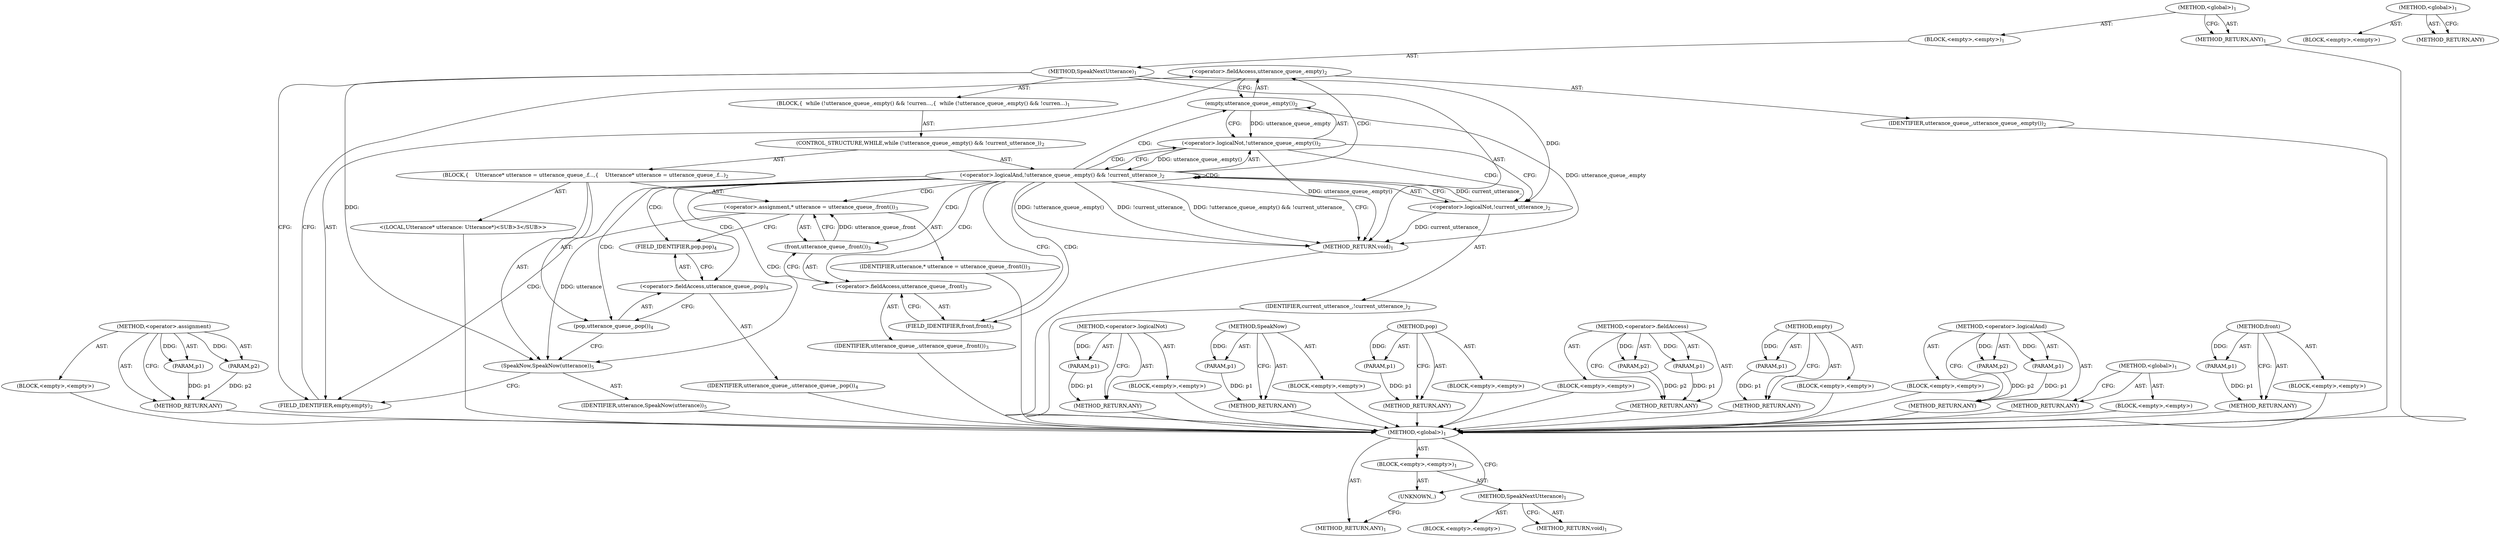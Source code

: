 digraph "&lt;global&gt;" {
vulnerable_68 [label=<(METHOD,&lt;operator&gt;.assignment)>];
vulnerable_69 [label=<(PARAM,p1)>];
vulnerable_70 [label=<(PARAM,p2)>];
vulnerable_71 [label=<(BLOCK,&lt;empty&gt;,&lt;empty&gt;)>];
vulnerable_72 [label=<(METHOD_RETURN,ANY)>];
vulnerable_6 [label=<(METHOD,&lt;global&gt;)<SUB>1</SUB>>];
vulnerable_7 [label=<(BLOCK,&lt;empty&gt;,&lt;empty&gt;)<SUB>1</SUB>>];
vulnerable_8 [label=<(METHOD,SpeakNextUtterance)<SUB>1</SUB>>];
vulnerable_9 [label=<(BLOCK,{
  while (!utterance_queue_.empty() &amp;&amp; !curren...,{
  while (!utterance_queue_.empty() &amp;&amp; !curren...)<SUB>1</SUB>>];
vulnerable_10 [label=<(CONTROL_STRUCTURE,WHILE,while (!utterance_queue_.empty() &amp;&amp; !current_utterance_))<SUB>2</SUB>>];
vulnerable_11 [label=<(&lt;operator&gt;.logicalAnd,!utterance_queue_.empty() &amp;&amp; !current_utterance_)<SUB>2</SUB>>];
vulnerable_12 [label=<(&lt;operator&gt;.logicalNot,!utterance_queue_.empty())<SUB>2</SUB>>];
vulnerable_13 [label=<(empty,utterance_queue_.empty())<SUB>2</SUB>>];
vulnerable_14 [label=<(&lt;operator&gt;.fieldAccess,utterance_queue_.empty)<SUB>2</SUB>>];
vulnerable_15 [label=<(IDENTIFIER,utterance_queue_,utterance_queue_.empty())<SUB>2</SUB>>];
vulnerable_16 [label=<(FIELD_IDENTIFIER,empty,empty)<SUB>2</SUB>>];
vulnerable_17 [label=<(&lt;operator&gt;.logicalNot,!current_utterance_)<SUB>2</SUB>>];
vulnerable_18 [label=<(IDENTIFIER,current_utterance_,!current_utterance_)<SUB>2</SUB>>];
vulnerable_19 [label=<(BLOCK,{
    Utterance* utterance = utterance_queue_.f...,{
    Utterance* utterance = utterance_queue_.f...)<SUB>2</SUB>>];
vulnerable_20 [label="<(LOCAL,Utterance* utterance: Utterance*)<SUB>3</SUB>>"];
vulnerable_21 [label=<(&lt;operator&gt;.assignment,* utterance = utterance_queue_.front())<SUB>3</SUB>>];
vulnerable_22 [label=<(IDENTIFIER,utterance,* utterance = utterance_queue_.front())<SUB>3</SUB>>];
vulnerable_23 [label=<(front,utterance_queue_.front())<SUB>3</SUB>>];
vulnerable_24 [label=<(&lt;operator&gt;.fieldAccess,utterance_queue_.front)<SUB>3</SUB>>];
vulnerable_25 [label=<(IDENTIFIER,utterance_queue_,utterance_queue_.front())<SUB>3</SUB>>];
vulnerable_26 [label=<(FIELD_IDENTIFIER,front,front)<SUB>3</SUB>>];
vulnerable_27 [label=<(pop,utterance_queue_.pop())<SUB>4</SUB>>];
vulnerable_28 [label=<(&lt;operator&gt;.fieldAccess,utterance_queue_.pop)<SUB>4</SUB>>];
vulnerable_29 [label=<(IDENTIFIER,utterance_queue_,utterance_queue_.pop())<SUB>4</SUB>>];
vulnerable_30 [label=<(FIELD_IDENTIFIER,pop,pop)<SUB>4</SUB>>];
vulnerable_31 [label=<(SpeakNow,SpeakNow(utterance))<SUB>5</SUB>>];
vulnerable_32 [label=<(IDENTIFIER,utterance,SpeakNow(utterance))<SUB>5</SUB>>];
vulnerable_33 [label=<(METHOD_RETURN,void)<SUB>1</SUB>>];
vulnerable_35 [label=<(METHOD_RETURN,ANY)<SUB>1</SUB>>];
vulnerable_55 [label=<(METHOD,&lt;operator&gt;.logicalNot)>];
vulnerable_56 [label=<(PARAM,p1)>];
vulnerable_57 [label=<(BLOCK,&lt;empty&gt;,&lt;empty&gt;)>];
vulnerable_58 [label=<(METHOD_RETURN,ANY)>];
vulnerable_81 [label=<(METHOD,SpeakNow)>];
vulnerable_82 [label=<(PARAM,p1)>];
vulnerable_83 [label=<(BLOCK,&lt;empty&gt;,&lt;empty&gt;)>];
vulnerable_84 [label=<(METHOD_RETURN,ANY)>];
vulnerable_77 [label=<(METHOD,pop)>];
vulnerable_78 [label=<(PARAM,p1)>];
vulnerable_79 [label=<(BLOCK,&lt;empty&gt;,&lt;empty&gt;)>];
vulnerable_80 [label=<(METHOD_RETURN,ANY)>];
vulnerable_63 [label=<(METHOD,&lt;operator&gt;.fieldAccess)>];
vulnerable_64 [label=<(PARAM,p1)>];
vulnerable_65 [label=<(PARAM,p2)>];
vulnerable_66 [label=<(BLOCK,&lt;empty&gt;,&lt;empty&gt;)>];
vulnerable_67 [label=<(METHOD_RETURN,ANY)>];
vulnerable_59 [label=<(METHOD,empty)>];
vulnerable_60 [label=<(PARAM,p1)>];
vulnerable_61 [label=<(BLOCK,&lt;empty&gt;,&lt;empty&gt;)>];
vulnerable_62 [label=<(METHOD_RETURN,ANY)>];
vulnerable_50 [label=<(METHOD,&lt;operator&gt;.logicalAnd)>];
vulnerable_51 [label=<(PARAM,p1)>];
vulnerable_52 [label=<(PARAM,p2)>];
vulnerable_53 [label=<(BLOCK,&lt;empty&gt;,&lt;empty&gt;)>];
vulnerable_54 [label=<(METHOD_RETURN,ANY)>];
vulnerable_44 [label=<(METHOD,&lt;global&gt;)<SUB>1</SUB>>];
vulnerable_45 [label=<(BLOCK,&lt;empty&gt;,&lt;empty&gt;)>];
vulnerable_46 [label=<(METHOD_RETURN,ANY)>];
vulnerable_73 [label=<(METHOD,front)>];
vulnerable_74 [label=<(PARAM,p1)>];
vulnerable_75 [label=<(BLOCK,&lt;empty&gt;,&lt;empty&gt;)>];
vulnerable_76 [label=<(METHOD_RETURN,ANY)>];
fixed_6 [label=<(METHOD,&lt;global&gt;)<SUB>1</SUB>>];
fixed_7 [label=<(BLOCK,&lt;empty&gt;,&lt;empty&gt;)<SUB>1</SUB>>];
fixed_8 [label=<(METHOD,SpeakNextUtterance)<SUB>1</SUB>>];
fixed_9 [label=<(BLOCK,&lt;empty&gt;,&lt;empty&gt;)>];
fixed_10 [label=<(METHOD_RETURN,void)<SUB>1</SUB>>];
fixed_12 [label=<(UNKNOWN,,)>];
fixed_13 [label=<(METHOD_RETURN,ANY)<SUB>1</SUB>>];
fixed_20 [label=<(METHOD,&lt;global&gt;)<SUB>1</SUB>>];
fixed_21 [label=<(BLOCK,&lt;empty&gt;,&lt;empty&gt;)>];
fixed_22 [label=<(METHOD_RETURN,ANY)>];
vulnerable_68 -> vulnerable_69  [key=0, label="AST: "];
vulnerable_68 -> vulnerable_69  [key=1, label="DDG: "];
vulnerable_68 -> vulnerable_71  [key=0, label="AST: "];
vulnerable_68 -> vulnerable_70  [key=0, label="AST: "];
vulnerable_68 -> vulnerable_70  [key=1, label="DDG: "];
vulnerable_68 -> vulnerable_72  [key=0, label="AST: "];
vulnerable_68 -> vulnerable_72  [key=1, label="CFG: "];
vulnerable_69 -> vulnerable_72  [key=0, label="DDG: p1"];
vulnerable_70 -> vulnerable_72  [key=0, label="DDG: p2"];
vulnerable_71 -> fixed_6  [key=0];
vulnerable_72 -> fixed_6  [key=0];
vulnerable_6 -> vulnerable_7  [key=0, label="AST: "];
vulnerable_6 -> vulnerable_35  [key=0, label="AST: "];
vulnerable_6 -> vulnerable_35  [key=1, label="CFG: "];
vulnerable_7 -> vulnerable_8  [key=0, label="AST: "];
vulnerable_8 -> vulnerable_9  [key=0, label="AST: "];
vulnerable_8 -> vulnerable_33  [key=0, label="AST: "];
vulnerable_8 -> vulnerable_16  [key=0, label="CFG: "];
vulnerable_8 -> vulnerable_17  [key=0, label="DDG: "];
vulnerable_8 -> vulnerable_31  [key=0, label="DDG: "];
vulnerable_9 -> vulnerable_10  [key=0, label="AST: "];
vulnerable_10 -> vulnerable_11  [key=0, label="AST: "];
vulnerable_10 -> vulnerable_19  [key=0, label="AST: "];
vulnerable_11 -> vulnerable_12  [key=0, label="AST: "];
vulnerable_11 -> vulnerable_12  [key=1, label="CDG: "];
vulnerable_11 -> vulnerable_17  [key=0, label="AST: "];
vulnerable_11 -> vulnerable_33  [key=0, label="CFG: "];
vulnerable_11 -> vulnerable_33  [key=1, label="DDG: !utterance_queue_.empty()"];
vulnerable_11 -> vulnerable_33  [key=2, label="DDG: !current_utterance_"];
vulnerable_11 -> vulnerable_33  [key=3, label="DDG: !utterance_queue_.empty() &amp;&amp; !current_utterance_"];
vulnerable_11 -> vulnerable_26  [key=0, label="CFG: "];
vulnerable_11 -> vulnerable_26  [key=1, label="CDG: "];
vulnerable_11 -> vulnerable_24  [key=0, label="CDG: "];
vulnerable_11 -> vulnerable_16  [key=0, label="CDG: "];
vulnerable_11 -> vulnerable_30  [key=0, label="CDG: "];
vulnerable_11 -> vulnerable_13  [key=0, label="CDG: "];
vulnerable_11 -> vulnerable_21  [key=0, label="CDG: "];
vulnerable_11 -> vulnerable_14  [key=0, label="CDG: "];
vulnerable_11 -> vulnerable_23  [key=0, label="CDG: "];
vulnerable_11 -> vulnerable_28  [key=0, label="CDG: "];
vulnerable_11 -> vulnerable_11  [key=0, label="CDG: "];
vulnerable_11 -> vulnerable_27  [key=0, label="CDG: "];
vulnerable_11 -> vulnerable_31  [key=0, label="CDG: "];
vulnerable_12 -> vulnerable_13  [key=0, label="AST: "];
vulnerable_12 -> vulnerable_11  [key=0, label="CFG: "];
vulnerable_12 -> vulnerable_11  [key=1, label="DDG: utterance_queue_.empty()"];
vulnerable_12 -> vulnerable_17  [key=0, label="CFG: "];
vulnerable_12 -> vulnerable_17  [key=1, label="CDG: "];
vulnerable_12 -> vulnerable_33  [key=0, label="DDG: utterance_queue_.empty()"];
vulnerable_13 -> vulnerable_14  [key=0, label="AST: "];
vulnerable_13 -> vulnerable_12  [key=0, label="CFG: "];
vulnerable_13 -> vulnerable_12  [key=1, label="DDG: utterance_queue_.empty"];
vulnerable_13 -> vulnerable_33  [key=0, label="DDG: utterance_queue_.empty"];
vulnerable_14 -> vulnerable_15  [key=0, label="AST: "];
vulnerable_14 -> vulnerable_16  [key=0, label="AST: "];
vulnerable_14 -> vulnerable_13  [key=0, label="CFG: "];
vulnerable_15 -> fixed_6  [key=0];
vulnerable_16 -> vulnerable_14  [key=0, label="CFG: "];
vulnerable_17 -> vulnerable_18  [key=0, label="AST: "];
vulnerable_17 -> vulnerable_11  [key=0, label="CFG: "];
vulnerable_17 -> vulnerable_11  [key=1, label="DDG: current_utterance_"];
vulnerable_17 -> vulnerable_33  [key=0, label="DDG: current_utterance_"];
vulnerable_18 -> fixed_6  [key=0];
vulnerable_19 -> vulnerable_20  [key=0, label="AST: "];
vulnerable_19 -> vulnerable_21  [key=0, label="AST: "];
vulnerable_19 -> vulnerable_27  [key=0, label="AST: "];
vulnerable_19 -> vulnerable_31  [key=0, label="AST: "];
vulnerable_20 -> fixed_6  [key=0];
vulnerable_21 -> vulnerable_22  [key=0, label="AST: "];
vulnerable_21 -> vulnerable_23  [key=0, label="AST: "];
vulnerable_21 -> vulnerable_30  [key=0, label="CFG: "];
vulnerable_21 -> vulnerable_31  [key=0, label="DDG: utterance"];
vulnerable_22 -> fixed_6  [key=0];
vulnerable_23 -> vulnerable_24  [key=0, label="AST: "];
vulnerable_23 -> vulnerable_21  [key=0, label="CFG: "];
vulnerable_23 -> vulnerable_21  [key=1, label="DDG: utterance_queue_.front"];
vulnerable_24 -> vulnerable_25  [key=0, label="AST: "];
vulnerable_24 -> vulnerable_26  [key=0, label="AST: "];
vulnerable_24 -> vulnerable_23  [key=0, label="CFG: "];
vulnerable_25 -> fixed_6  [key=0];
vulnerable_26 -> vulnerable_24  [key=0, label="CFG: "];
vulnerable_27 -> vulnerable_28  [key=0, label="AST: "];
vulnerable_27 -> vulnerable_31  [key=0, label="CFG: "];
vulnerable_28 -> vulnerable_29  [key=0, label="AST: "];
vulnerable_28 -> vulnerable_30  [key=0, label="AST: "];
vulnerable_28 -> vulnerable_27  [key=0, label="CFG: "];
vulnerable_29 -> fixed_6  [key=0];
vulnerable_30 -> vulnerable_28  [key=0, label="CFG: "];
vulnerable_31 -> vulnerable_32  [key=0, label="AST: "];
vulnerable_31 -> vulnerable_16  [key=0, label="CFG: "];
vulnerable_32 -> fixed_6  [key=0];
vulnerable_33 -> fixed_6  [key=0];
vulnerable_35 -> fixed_6  [key=0];
vulnerable_55 -> vulnerable_56  [key=0, label="AST: "];
vulnerable_55 -> vulnerable_56  [key=1, label="DDG: "];
vulnerable_55 -> vulnerable_57  [key=0, label="AST: "];
vulnerable_55 -> vulnerable_58  [key=0, label="AST: "];
vulnerable_55 -> vulnerable_58  [key=1, label="CFG: "];
vulnerable_56 -> vulnerable_58  [key=0, label="DDG: p1"];
vulnerable_57 -> fixed_6  [key=0];
vulnerable_58 -> fixed_6  [key=0];
vulnerable_81 -> vulnerable_82  [key=0, label="AST: "];
vulnerable_81 -> vulnerable_82  [key=1, label="DDG: "];
vulnerable_81 -> vulnerable_83  [key=0, label="AST: "];
vulnerable_81 -> vulnerable_84  [key=0, label="AST: "];
vulnerable_81 -> vulnerable_84  [key=1, label="CFG: "];
vulnerable_82 -> vulnerable_84  [key=0, label="DDG: p1"];
vulnerable_83 -> fixed_6  [key=0];
vulnerable_84 -> fixed_6  [key=0];
vulnerable_77 -> vulnerable_78  [key=0, label="AST: "];
vulnerable_77 -> vulnerable_78  [key=1, label="DDG: "];
vulnerable_77 -> vulnerable_79  [key=0, label="AST: "];
vulnerable_77 -> vulnerable_80  [key=0, label="AST: "];
vulnerable_77 -> vulnerable_80  [key=1, label="CFG: "];
vulnerable_78 -> vulnerable_80  [key=0, label="DDG: p1"];
vulnerable_79 -> fixed_6  [key=0];
vulnerable_80 -> fixed_6  [key=0];
vulnerable_63 -> vulnerable_64  [key=0, label="AST: "];
vulnerable_63 -> vulnerable_64  [key=1, label="DDG: "];
vulnerable_63 -> vulnerable_66  [key=0, label="AST: "];
vulnerable_63 -> vulnerable_65  [key=0, label="AST: "];
vulnerable_63 -> vulnerable_65  [key=1, label="DDG: "];
vulnerable_63 -> vulnerable_67  [key=0, label="AST: "];
vulnerable_63 -> vulnerable_67  [key=1, label="CFG: "];
vulnerable_64 -> vulnerable_67  [key=0, label="DDG: p1"];
vulnerable_65 -> vulnerable_67  [key=0, label="DDG: p2"];
vulnerable_66 -> fixed_6  [key=0];
vulnerable_67 -> fixed_6  [key=0];
vulnerable_59 -> vulnerable_60  [key=0, label="AST: "];
vulnerable_59 -> vulnerable_60  [key=1, label="DDG: "];
vulnerable_59 -> vulnerable_61  [key=0, label="AST: "];
vulnerable_59 -> vulnerable_62  [key=0, label="AST: "];
vulnerable_59 -> vulnerable_62  [key=1, label="CFG: "];
vulnerable_60 -> vulnerable_62  [key=0, label="DDG: p1"];
vulnerable_61 -> fixed_6  [key=0];
vulnerable_62 -> fixed_6  [key=0];
vulnerable_50 -> vulnerable_51  [key=0, label="AST: "];
vulnerable_50 -> vulnerable_51  [key=1, label="DDG: "];
vulnerable_50 -> vulnerable_53  [key=0, label="AST: "];
vulnerable_50 -> vulnerable_52  [key=0, label="AST: "];
vulnerable_50 -> vulnerable_52  [key=1, label="DDG: "];
vulnerable_50 -> vulnerable_54  [key=0, label="AST: "];
vulnerable_50 -> vulnerable_54  [key=1, label="CFG: "];
vulnerable_51 -> vulnerable_54  [key=0, label="DDG: p1"];
vulnerable_52 -> vulnerable_54  [key=0, label="DDG: p2"];
vulnerable_53 -> fixed_6  [key=0];
vulnerable_54 -> fixed_6  [key=0];
vulnerable_44 -> vulnerable_45  [key=0, label="AST: "];
vulnerable_44 -> vulnerable_46  [key=0, label="AST: "];
vulnerable_44 -> vulnerable_46  [key=1, label="CFG: "];
vulnerable_45 -> fixed_6  [key=0];
vulnerable_46 -> fixed_6  [key=0];
vulnerable_73 -> vulnerable_74  [key=0, label="AST: "];
vulnerable_73 -> vulnerable_74  [key=1, label="DDG: "];
vulnerable_73 -> vulnerable_75  [key=0, label="AST: "];
vulnerable_73 -> vulnerable_76  [key=0, label="AST: "];
vulnerable_73 -> vulnerable_76  [key=1, label="CFG: "];
vulnerable_74 -> vulnerable_76  [key=0, label="DDG: p1"];
vulnerable_75 -> fixed_6  [key=0];
vulnerable_76 -> fixed_6  [key=0];
fixed_6 -> fixed_7  [key=0, label="AST: "];
fixed_6 -> fixed_13  [key=0, label="AST: "];
fixed_6 -> fixed_12  [key=0, label="CFG: "];
fixed_7 -> fixed_8  [key=0, label="AST: "];
fixed_7 -> fixed_12  [key=0, label="AST: "];
fixed_8 -> fixed_9  [key=0, label="AST: "];
fixed_8 -> fixed_10  [key=0, label="AST: "];
fixed_8 -> fixed_10  [key=1, label="CFG: "];
fixed_12 -> fixed_13  [key=0, label="CFG: "];
fixed_20 -> fixed_21  [key=0, label="AST: "];
fixed_20 -> fixed_22  [key=0, label="AST: "];
fixed_20 -> fixed_22  [key=1, label="CFG: "];
}
